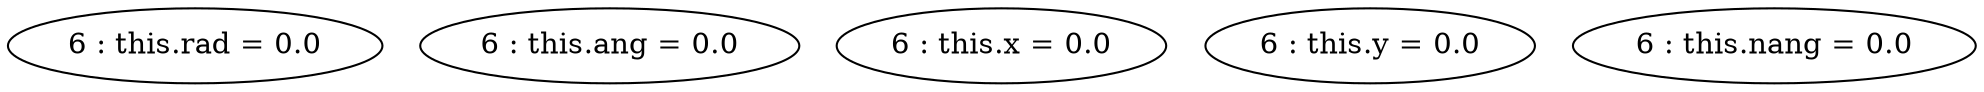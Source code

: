 digraph G {
"6 : this.rad = 0.0"
"6 : this.ang = 0.0"
"6 : this.x = 0.0"
"6 : this.y = 0.0"
"6 : this.nang = 0.0"
}